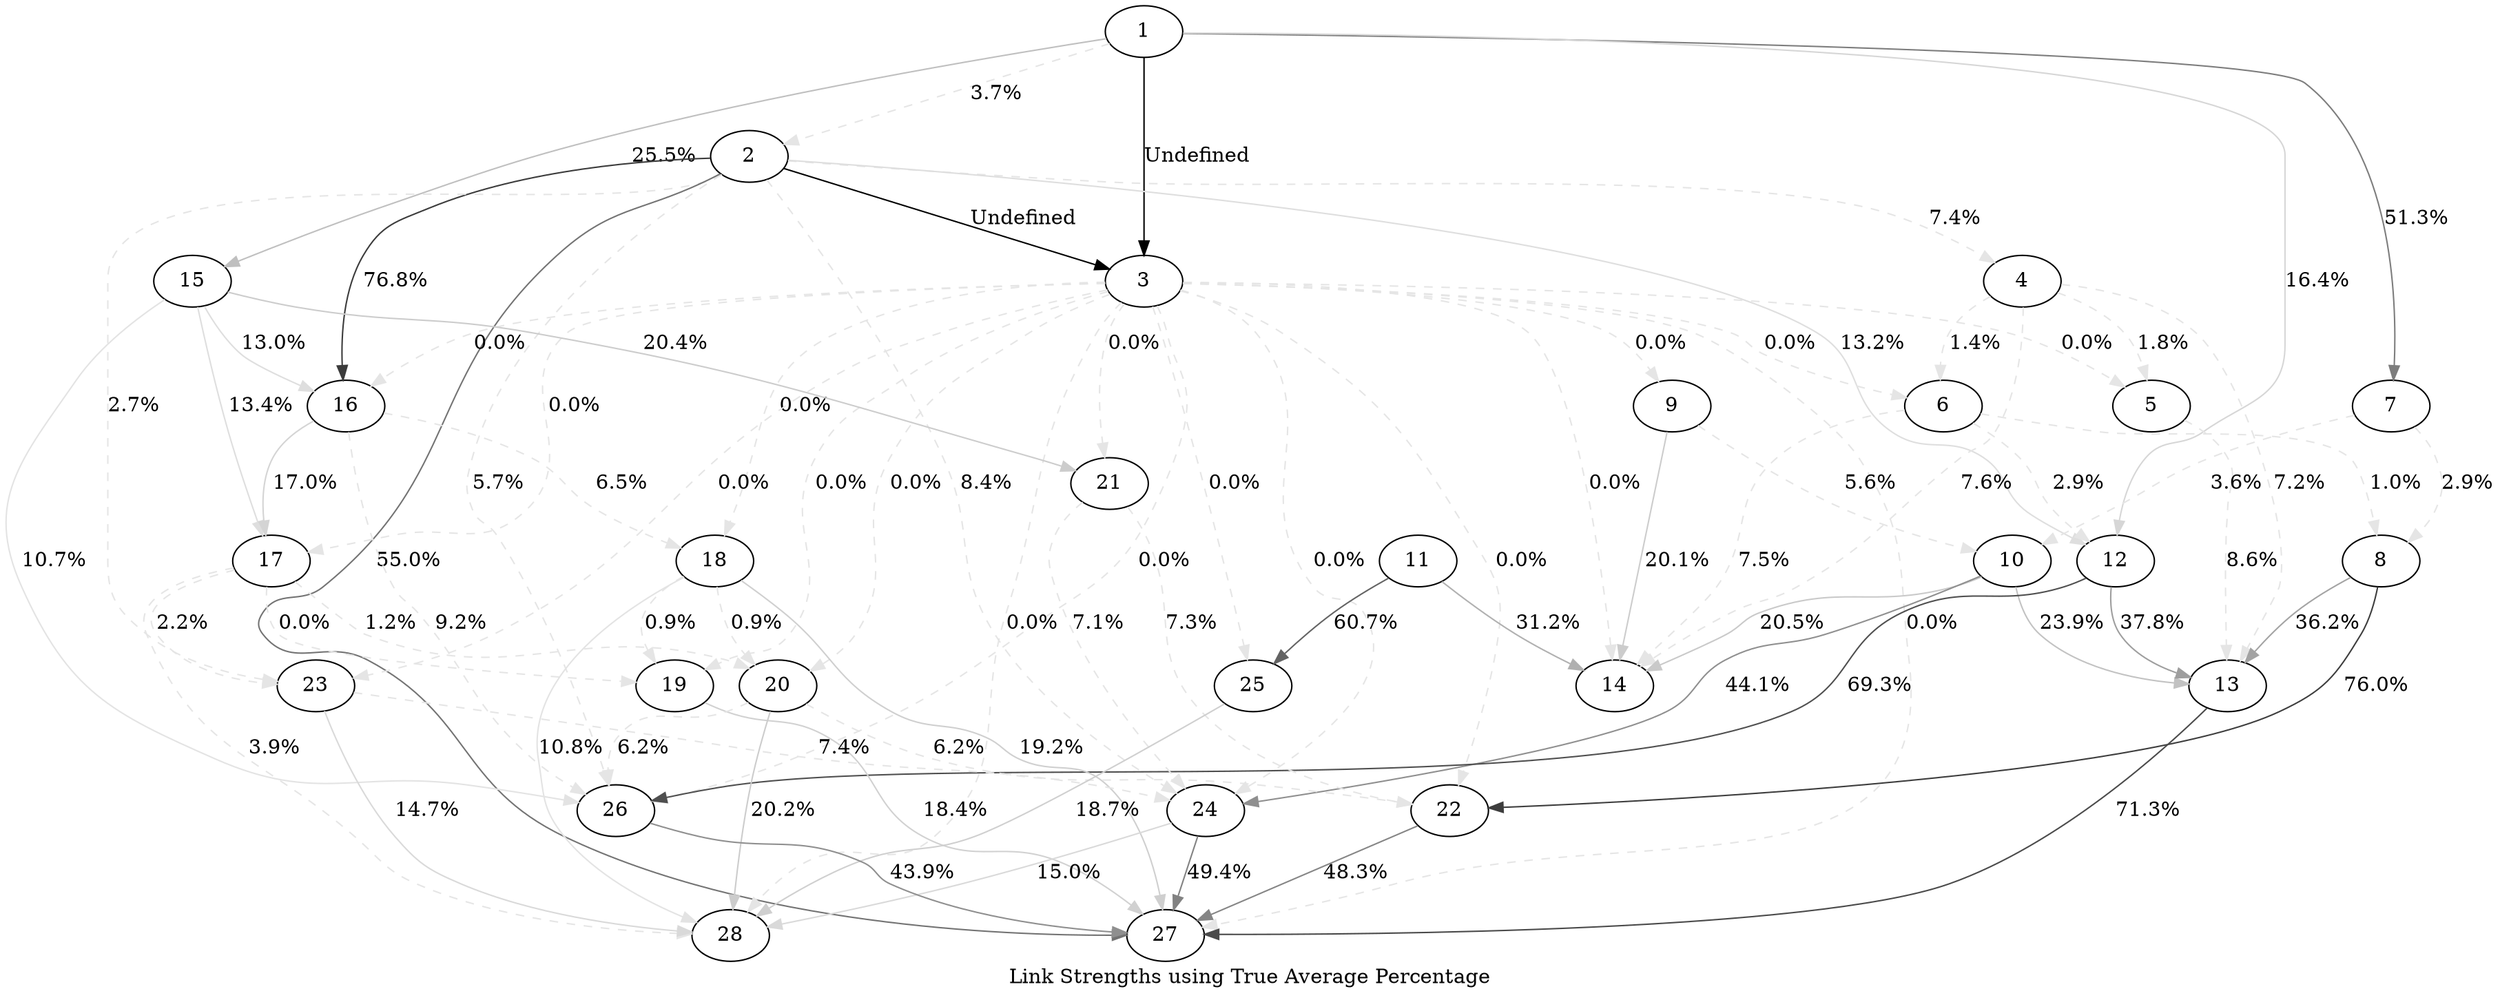 digraph G {
 label = "Link Strengths using True Average Percentage";

 "1" [shape=ellipse];
 "2" [shape=ellipse];
 "3" [shape=ellipse];
 "4" [shape=ellipse];
 "5" [shape=ellipse];
 "6" [shape=ellipse];
 "7" [shape=ellipse];
 "8" [shape=ellipse];
 "9" [shape=ellipse];
 "10" [shape=ellipse];
 "11" [shape=ellipse];
 "12" [shape=ellipse];
 "13" [shape=ellipse];
 "14" [shape=ellipse];
 "15" [shape=ellipse];
 "16" [shape=ellipse];
 "17" [shape=ellipse];
 "18" [shape=ellipse];
 "19" [shape=ellipse];
 "20" [shape=ellipse];
 "21" [shape=ellipse];
 "22" [shape=ellipse];
 "23" [shape=ellipse];
 "24" [shape=ellipse];
 "25" [shape=ellipse];
 "26" [shape=ellipse];
 "27" [shape=ellipse];
 "28" [shape=ellipse];

 "1" -> "2" [label="3.7%",color=gray90,style=dashed];
 "1" -> "3" [label="Undefined",color=gray00];
 "1" -> "7" [label="51.3%",color=gray49];
 "1" -> "12" [label="16.4%",color=gray84];
 "1" -> "15" [label="25.5%",color=gray75];
 "2" -> "3" [label="Undefined",color=gray00];
 "2" -> "4" [label="7.4%",color=gray90,style=dashed];
 "2" -> "12" [label="13.2%",color=gray87];
 "2" -> "16" [label="76.8%",color=gray23];
 "2" -> "23" [label="2.7%",color=gray90,style=dashed];
 "2" -> "24" [label="8.4%",color=gray90,style=dashed];
 "2" -> "26" [label="5.7%",color=gray90,style=dashed];
 "2" -> "27" [label="55.0%",color=gray45];
 "3" -> "5" [label="0.0%",color=gray90,style=dashed];
 "3" -> "6" [label="0.0%",color=gray90,style=dashed];
 "3" -> "9" [label="0.0%",color=gray90,style=dashed];
 "3" -> "14" [label="0.0%",color=gray90,style=dashed];
 "3" -> "16" [label="0.0%",color=gray90,style=dashed];
 "3" -> "17" [label="0.0%",color=gray90,style=dashed];
 "3" -> "18" [label="0.0%",color=gray90,style=dashed];
 "3" -> "19" [label="0.0%",color=gray90,style=dashed];
 "3" -> "20" [label="0.0%",color=gray90,style=dashed];
 "3" -> "21" [label="0.0%",color=gray90,style=dashed];
 "3" -> "22" [label="0.0%",color=gray90,style=dashed];
 "3" -> "23" [label="0.0%",color=gray90,style=dashed];
 "3" -> "24" [label="0.0%",color=gray90,style=dashed];
 "3" -> "25" [label="0.0%",color=gray90,style=dashed];
 "3" -> "26" [label="0.0%",color=gray90,style=dashed];
 "3" -> "27" [label="0.0%",color=gray90,style=dashed];
 "3" -> "28" [label="0.0%",color=gray90,style=dashed];
 "4" -> "5" [label="1.8%",color=gray90,style=dashed];
 "4" -> "6" [label="1.4%",color=gray90,style=dashed];
 "4" -> "13" [label="7.2%",color=gray90,style=dashed];
 "4" -> "14" [label="7.6%",color=gray90,style=dashed];
 "5" -> "13" [label="8.6%",color=gray90,style=dashed];
 "6" -> "8" [label="1.0%",color=gray90,style=dashed];
 "6" -> "12" [label="2.9%",color=gray90,style=dashed];
 "6" -> "14" [label="7.5%",color=gray90,style=dashed];
 "7" -> "8" [label="2.9%",color=gray90,style=dashed];
 "7" -> "10" [label="3.6%",color=gray90,style=dashed];
 "8" -> "13" [label="36.2%",color=gray64];
 "8" -> "22" [label="76.0%",color=gray24];
 "9" -> "10" [label="5.6%",color=gray90,style=dashed];
 "9" -> "14" [label="20.1%",color=gray80];
 "10" -> "13" [label="23.9%",color=gray76];
 "10" -> "14" [label="20.5%",color=gray79];
 "10" -> "24" [label="44.1%",color=gray56];
 "11" -> "14" [label="31.2%",color=gray69];
 "11" -> "25" [label="60.7%",color=gray39];
 "12" -> "13" [label="37.8%",color=gray62];
 "12" -> "26" [label="69.3%",color=gray31];
 "13" -> "27" [label="71.3%",color=gray29];
 "15" -> "16" [label="13.0%",color=gray87];
 "15" -> "17" [label="13.4%",color=gray87];
 "15" -> "21" [label="20.4%",color=gray80];
 "15" -> "26" [label="10.7%",color=gray89];
 "16" -> "17" [label="17.0%",color=gray83];
 "16" -> "18" [label="6.5%",color=gray90,style=dashed];
 "16" -> "26" [label="9.2%",color=gray90,style=dashed];
 "17" -> "19" [label="0.0%",color=gray90,style=dashed];
 "17" -> "20" [label="1.2%",color=gray90,style=dashed];
 "17" -> "23" [label="2.2%",color=gray90,style=dashed];
 "17" -> "28" [label="3.9%",color=gray90,style=dashed];
 "18" -> "19" [label="0.9%",color=gray90,style=dashed];
 "18" -> "20" [label="0.9%",color=gray90,style=dashed];
 "18" -> "27" [label="19.2%",color=gray81];
 "18" -> "28" [label="10.8%",color=gray89];
 "19" -> "27" [label="18.4%",color=gray82];
 "20" -> "22" [label="6.2%",color=gray90,style=dashed];
 "20" -> "26" [label="6.2%",color=gray90,style=dashed];
 "20" -> "28" [label="20.2%",color=gray80];
 "21" -> "22" [label="7.3%",color=gray90,style=dashed];
 "21" -> "24" [label="7.1%",color=gray90,style=dashed];
 "22" -> "27" [label="48.3%",color=gray52];
 "23" -> "24" [label="7.4%",color=gray90,style=dashed];
 "23" -> "28" [label="14.7%",color=gray85];
 "24" -> "27" [label="49.4%",color=gray51];
 "24" -> "28" [label="15.0%",color=gray85];
 "25" -> "28" [label="18.7%",color=gray81];
 "26" -> "27" [label="43.9%",color=gray56];

} 
